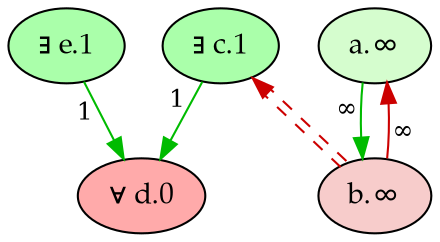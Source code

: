 digraph {
    rankdir="TB"
    node [style=filled fontname="Palatino" fontsize=14]
    node [fillcolor="#AAFFAA"]
    "e" [label="∃ e.1"]
    "c" [label="∃ c.1"]
    node [fillcolor="#FFAAAA"]
    "d" [label="∀ d.0"]
    node [fillcolor="#d5fdce"]
    "a" [label="a.∞"]
    node [fillcolor="#f7cccb"]
    "b" [label="b.∞"]
    edge[labeldistance=1.5 fontsize=12]
    edge [color="#00BB00" style="solid" dir="forward" taillabel="∞"]
           "a" -> "b" 
    edge [color="#CC0000" style="solid" dir="forward" taillabel="∞"]
           "b" -> "a" 
    edge [color="#00BB00" style="solid" dir="forward" taillabel="1"]
           "c" -> "d" 
           "e" -> "d" 
    edge [color="#CC0000:invis:#CC0000" style="dashed" dir="forward" taillabel="" constraint=false]
           "b" -> "c" 
    {rank = max d}
    {rank = min e c}
}

